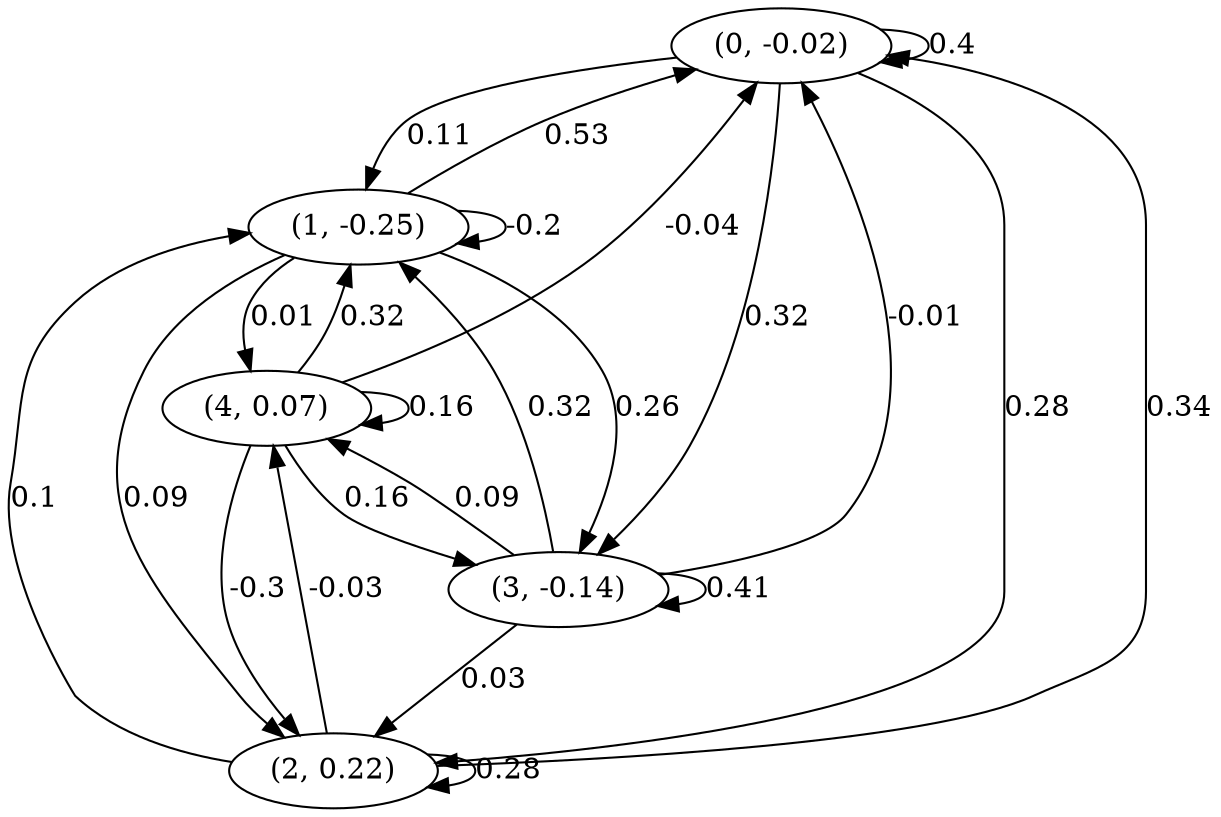digraph {
    0 [ label = "(0, -0.02)" ]
    1 [ label = "(1, -0.25)" ]
    2 [ label = "(2, 0.22)" ]
    3 [ label = "(3, -0.14)" ]
    4 [ label = "(4, 0.07)" ]
    0 -> 0 [ label = "0.4" ]
    1 -> 1 [ label = "-0.2" ]
    2 -> 2 [ label = "0.28" ]
    3 -> 3 [ label = "0.41" ]
    4 -> 4 [ label = "0.16" ]
    1 -> 0 [ label = "0.53" ]
    2 -> 0 [ label = "0.34" ]
    3 -> 0 [ label = "-0.01" ]
    4 -> 0 [ label = "-0.04" ]
    0 -> 1 [ label = "0.11" ]
    2 -> 1 [ label = "0.1" ]
    3 -> 1 [ label = "0.32" ]
    4 -> 1 [ label = "0.32" ]
    0 -> 2 [ label = "0.28" ]
    1 -> 2 [ label = "0.09" ]
    3 -> 2 [ label = "0.03" ]
    4 -> 2 [ label = "-0.3" ]
    0 -> 3 [ label = "0.32" ]
    1 -> 3 [ label = "0.26" ]
    4 -> 3 [ label = "0.16" ]
    1 -> 4 [ label = "0.01" ]
    2 -> 4 [ label = "-0.03" ]
    3 -> 4 [ label = "0.09" ]
}

